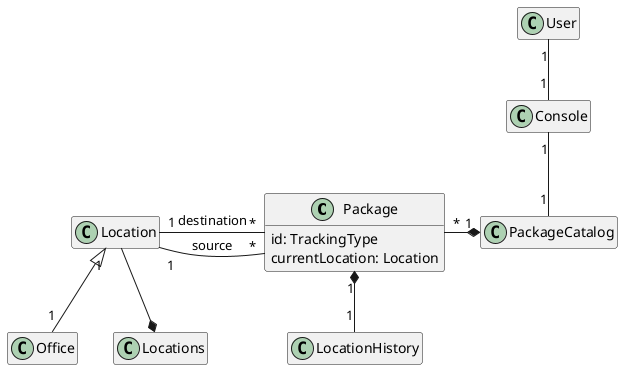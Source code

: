 @startuml Domain Model
scale 1
' skinparam style strictuml
' Disables the icons on the class attributes (colored icons)
' skinparam classAttributeIconSize 0 

' Create a UML domain model.
hide empty members

class Package {
    id: TrackingType
    currentLocation: Location
}

class Office {}

class Location {}

class Locations {}

class PackageCatalog {}

class LocationHistory {}

class Console {}

class User {}

User "1" -- "1" Console

Console "1" -- "1" PackageCatalog

Location "1" <|-- "1" Office

Location "1" - "*" Package: source
Location "1" - "*" Package: destination
Location --* Locations

Package "1" *-- "1" LocationHistory
Package "*" -* "1" PackageCatalog


@enduml